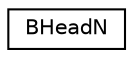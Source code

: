 digraph G
{
  edge [fontname="Helvetica",fontsize="10",labelfontname="Helvetica",labelfontsize="10"];
  node [fontname="Helvetica",fontsize="10",shape=record];
  rankdir=LR;
  Node1 [label="BHeadN",height=0.2,width=0.4,color="black", fillcolor="white", style="filled",URL="$d4/d06/structBHeadN.html"];
}
